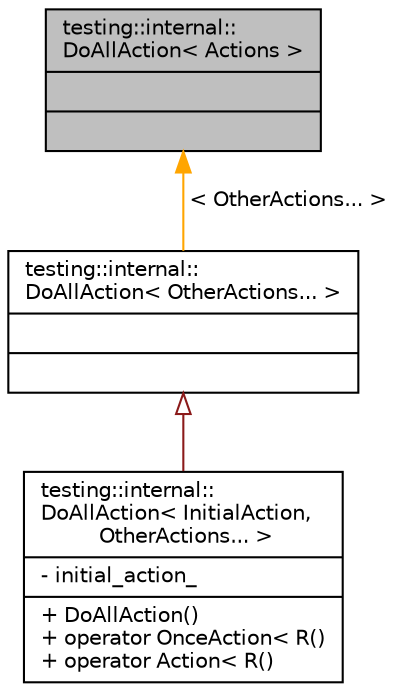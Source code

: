 digraph "testing::internal::DoAllAction&lt; Actions &gt;"
{
 // LATEX_PDF_SIZE
  bgcolor="transparent";
  edge [fontname="Helvetica",fontsize="10",labelfontname="Helvetica",labelfontsize="10"];
  node [fontname="Helvetica",fontsize="10",shape=record];
  Node1 [label="{testing::internal::\lDoAllAction\< Actions \>\n||}",height=0.2,width=0.4,color="black", fillcolor="grey75", style="filled", fontcolor="black",tooltip=" "];
  Node1 -> Node2 [dir="back",color="orange",fontsize="10",style="solid",label=" \< OtherActions... \>" ,fontname="Helvetica"];
  Node2 [label="{testing::internal::\lDoAllAction\< OtherActions... \>\n||}",height=0.2,width=0.4,color="black",URL="$classtesting_1_1internal_1_1DoAllAction.html",tooltip=" "];
  Node2 -> Node3 [dir="back",color="firebrick4",fontsize="10",style="solid",arrowtail="onormal",fontname="Helvetica"];
  Node3 [label="{testing::internal::\lDoAllAction\< InitialAction,\l OtherActions... \>\n|- initial_action_\l|+ DoAllAction()\l+ operator OnceAction\< R()\l+ operator Action\< R()\l}",height=0.2,width=0.4,color="black",URL="$classtesting_1_1internal_1_1DoAllAction_3_01InitialAction_00_01OtherActions_8_8_8_01_4.html",tooltip=" "];
}
